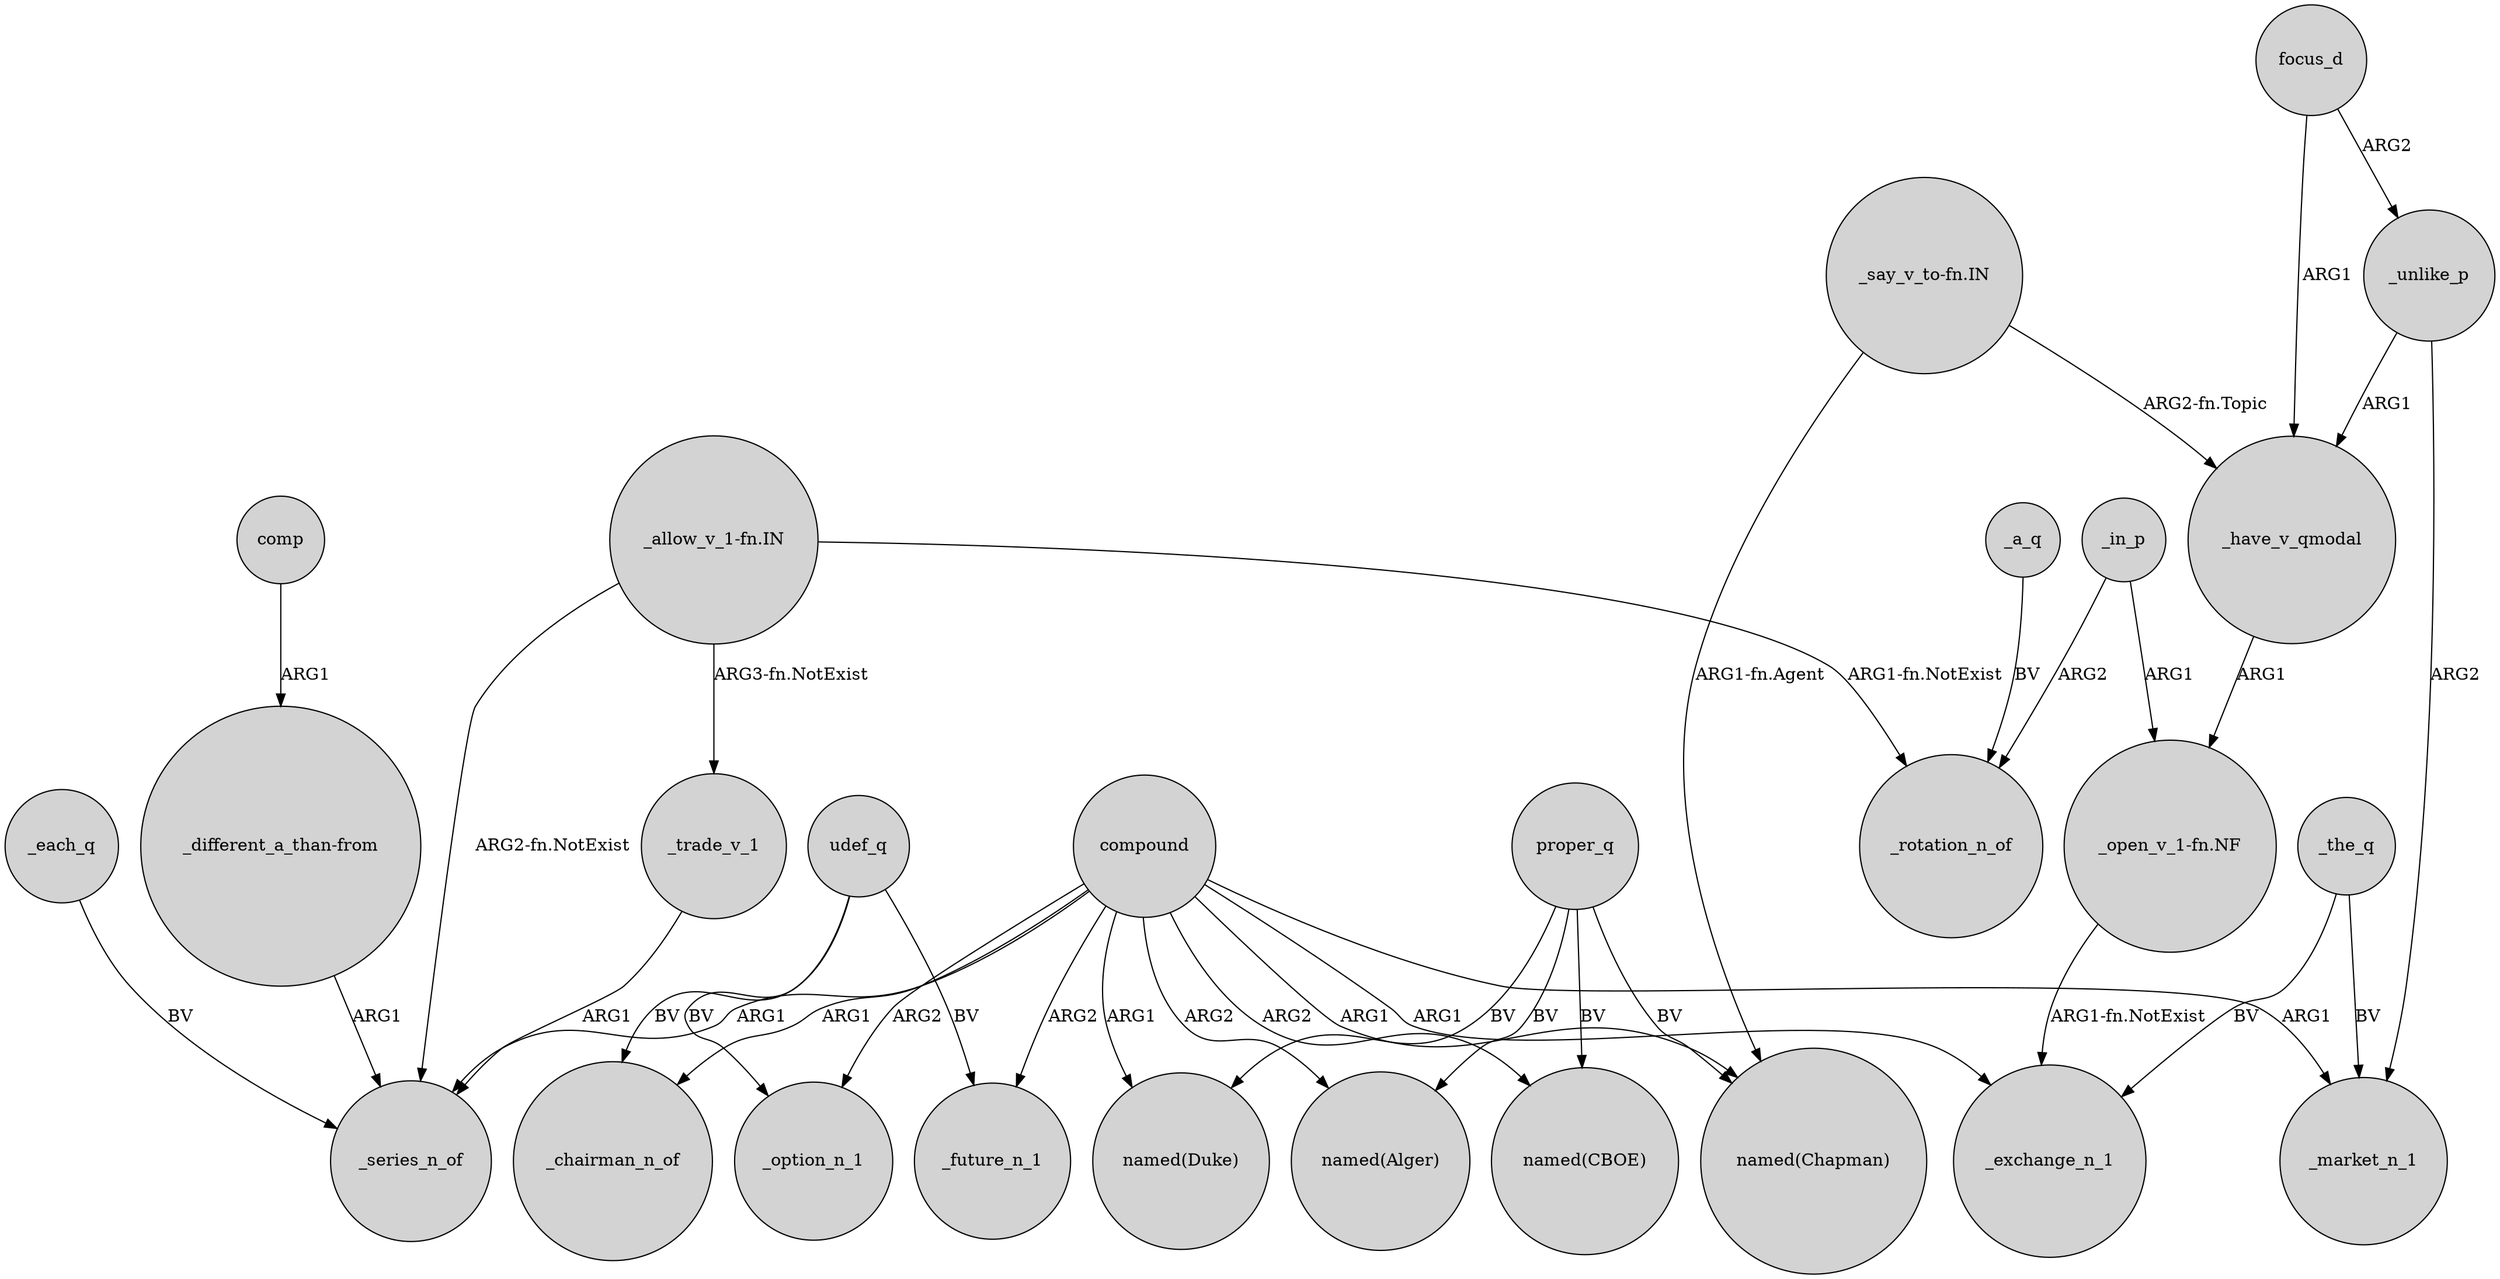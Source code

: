 digraph {
	node [shape=circle style=filled]
	_each_q -> _series_n_of [label=BV]
	"_say_v_to-fn.IN" -> _have_v_qmodal [label="ARG2-fn.Topic"]
	compound -> _chairman_n_of [label=ARG1]
	compound -> _series_n_of [label=ARG1]
	udef_q -> _option_n_1 [label=BV]
	compound -> "named(Alger)" [label=ARG2]
	"_allow_v_1-fn.IN" -> _trade_v_1 [label="ARG3-fn.NotExist"]
	"_say_v_to-fn.IN" -> "named(Chapman)" [label="ARG1-fn.Agent"]
	"_allow_v_1-fn.IN" -> _series_n_of [label="ARG2-fn.NotExist"]
	"_allow_v_1-fn.IN" -> _rotation_n_of [label="ARG1-fn.NotExist"]
	_have_v_qmodal -> "_open_v_1-fn.NF" [label=ARG1]
	proper_q -> "named(CBOE)" [label=BV]
	proper_q -> "named(Alger)" [label=BV]
	compound -> _future_n_1 [label=ARG2]
	proper_q -> "named(Chapman)" [label=BV]
	udef_q -> _chairman_n_of [label=BV]
	compound -> "named(CBOE)" [label=ARG2]
	_trade_v_1 -> _series_n_of [label=ARG1]
	compound -> "named(Duke)" [label=ARG1]
	_in_p -> "_open_v_1-fn.NF" [label=ARG1]
	compound -> _option_n_1 [label=ARG2]
	focus_d -> _have_v_qmodal [label=ARG1]
	compound -> _exchange_n_1 [label=ARG1]
	_in_p -> _rotation_n_of [label=ARG2]
	comp -> "_different_a_than-from" [label=ARG1]
	udef_q -> _future_n_1 [label=BV]
	"_open_v_1-fn.NF" -> _exchange_n_1 [label="ARG1-fn.NotExist"]
	proper_q -> "named(Duke)" [label=BV]
	focus_d -> _unlike_p [label=ARG2]
	compound -> "named(Chapman)" [label=ARG1]
	compound -> _market_n_1 [label=ARG1]
	_unlike_p -> _have_v_qmodal [label=ARG1]
	_the_q -> _market_n_1 [label=BV]
	_a_q -> _rotation_n_of [label=BV]
	_the_q -> _exchange_n_1 [label=BV]
	_unlike_p -> _market_n_1 [label=ARG2]
	"_different_a_than-from" -> _series_n_of [label=ARG1]
}

